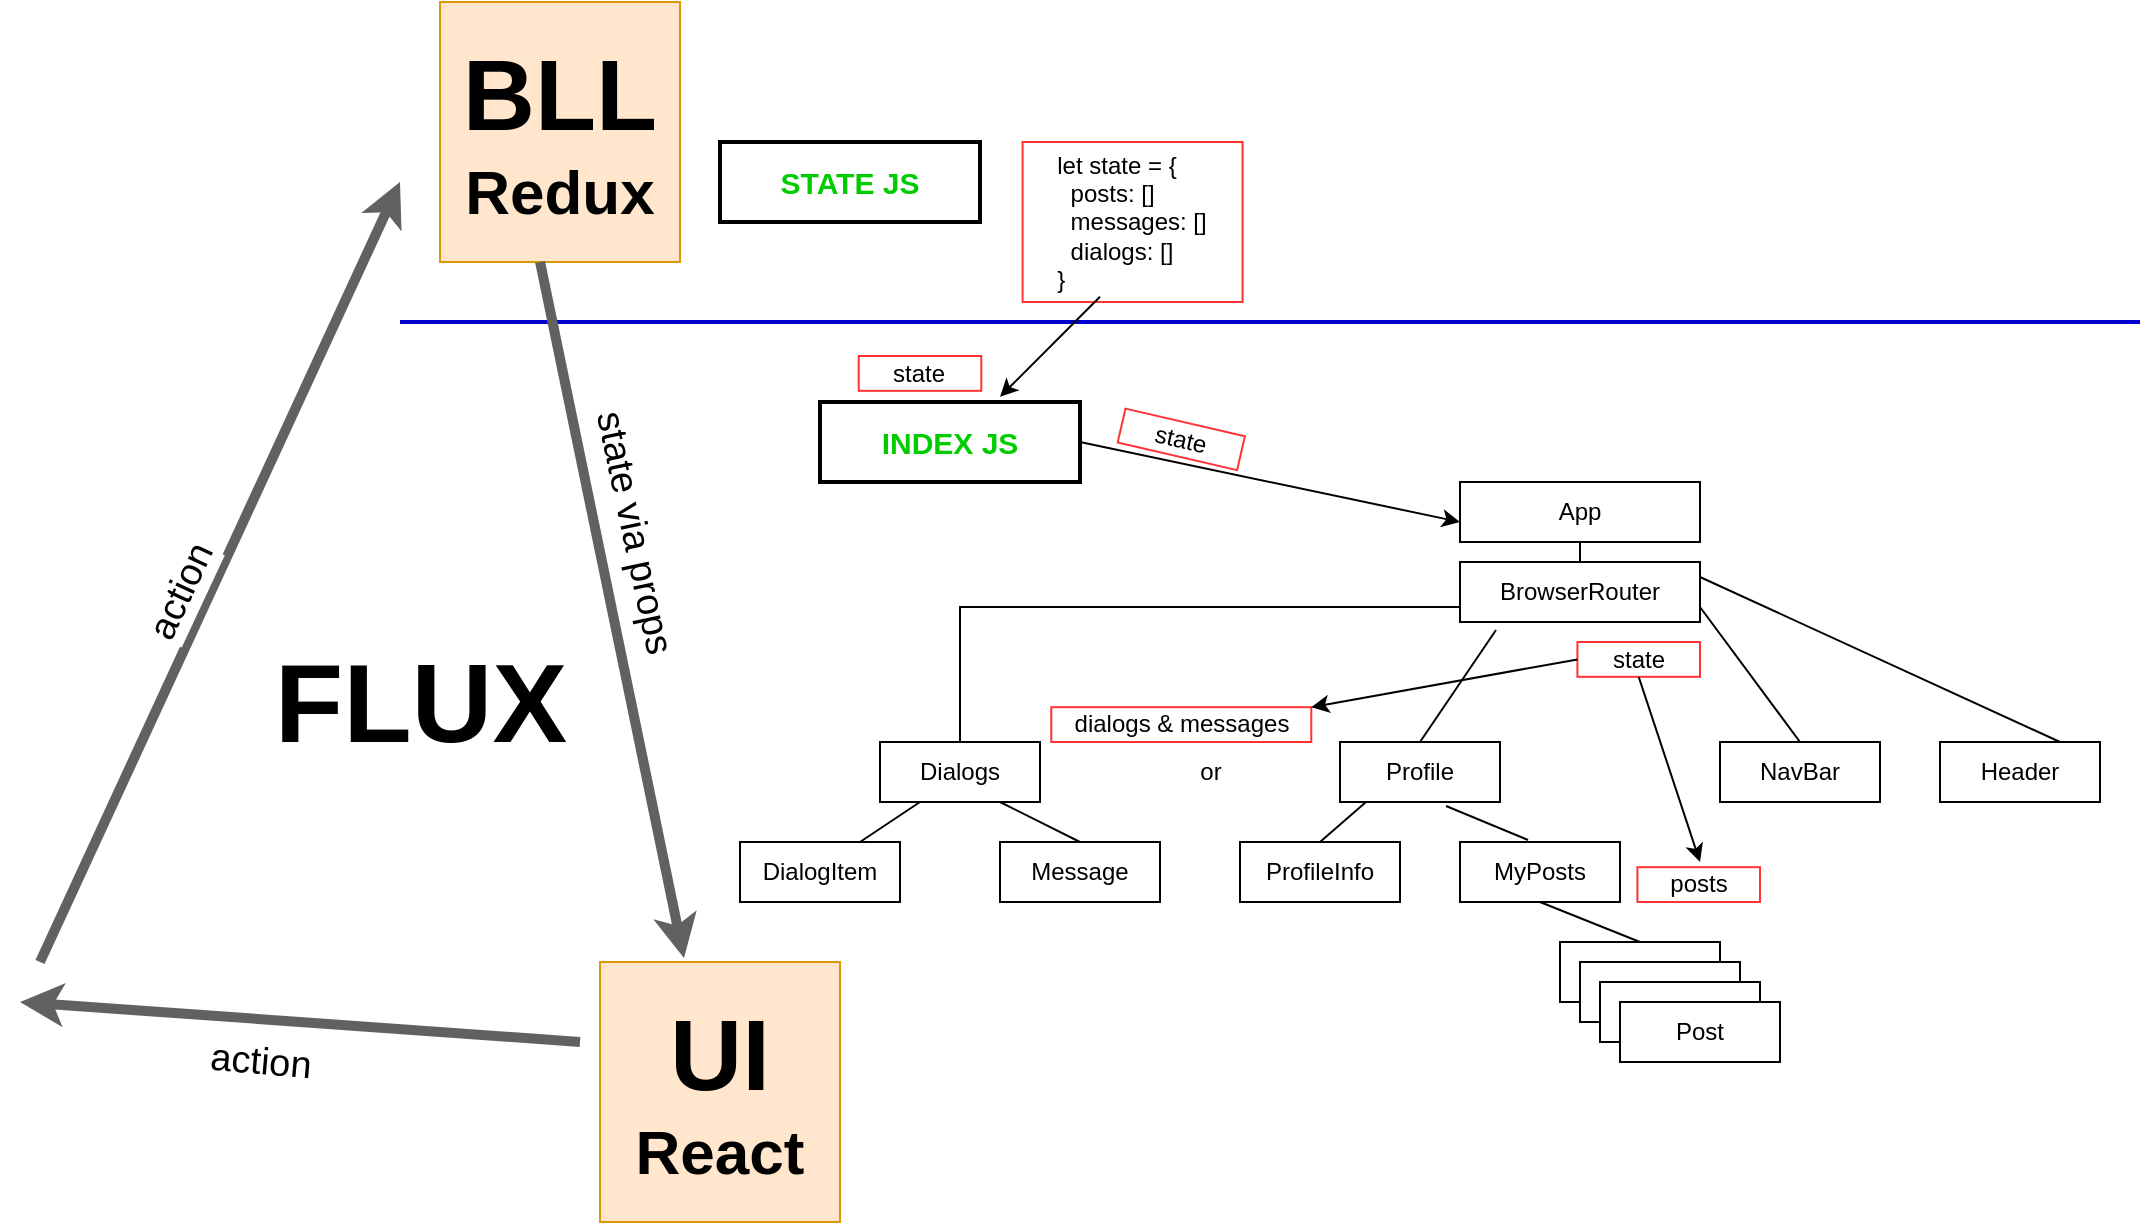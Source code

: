<mxfile version="14.6.13" type="device"><diagram id="uT8vxjSTpup7RtmeSLNX" name="Страница 1"><mxGraphModel dx="2932" dy="1396" grid="1" gridSize="10" guides="1" tooltips="1" connect="1" arrows="1" fold="1" page="0" pageScale="1" pageWidth="4681" pageHeight="3300" math="0" shadow="0"><root><mxCell id="0"/><mxCell id="1" parent="0"/><mxCell id="vPj38HdvLp9dn6eiRpRS-3" value="&lt;font color=&quot;#00cc00&quot; size=&quot;1&quot;&gt;&lt;b style=&quot;font-size: 15px&quot;&gt;INDEX JS&lt;/b&gt;&lt;/font&gt;" style="rounded=0;whiteSpace=wrap;html=1;strokeWidth=2;" parent="1" vertex="1"><mxGeometry x="-990" y="-550" width="130" height="40" as="geometry"/></mxCell><mxCell id="vPj38HdvLp9dn6eiRpRS-5" value="App" style="rounded=0;whiteSpace=wrap;html=1;" parent="1" vertex="1"><mxGeometry x="-670" y="-510" width="120" height="30" as="geometry"/></mxCell><mxCell id="vPj38HdvLp9dn6eiRpRS-6" value="BrowserRouter" style="rounded=0;whiteSpace=wrap;html=1;" parent="1" vertex="1"><mxGeometry x="-670" y="-470" width="120" height="30" as="geometry"/></mxCell><mxCell id="vPj38HdvLp9dn6eiRpRS-8" value="" style="endArrow=none;html=1;entryX=1;entryY=0.5;entryDx=0;entryDy=0;startArrow=classic;startFill=1;" parent="1" target="vPj38HdvLp9dn6eiRpRS-3" edge="1"><mxGeometry width="50" height="50" relative="1" as="geometry"><mxPoint x="-670" y="-490" as="sourcePoint"/><mxPoint x="-560" y="-530" as="targetPoint"/></mxGeometry></mxCell><mxCell id="vPj38HdvLp9dn6eiRpRS-10" value="Profile" style="rounded=0;whiteSpace=wrap;html=1;" parent="1" vertex="1"><mxGeometry x="-730" y="-380" width="80" height="30" as="geometry"/></mxCell><mxCell id="vPj38HdvLp9dn6eiRpRS-12" value="Dialogs" style="rounded=0;whiteSpace=wrap;html=1;" parent="1" vertex="1"><mxGeometry x="-960" y="-380" width="80" height="30" as="geometry"/></mxCell><mxCell id="vPj38HdvLp9dn6eiRpRS-13" value="or" style="text;html=1;align=center;verticalAlign=middle;resizable=0;points=[];autosize=1;strokeColor=none;" parent="1" vertex="1"><mxGeometry x="-810" y="-375" width="30" height="20" as="geometry"/></mxCell><mxCell id="vPj38HdvLp9dn6eiRpRS-14" value="" style="endArrow=none;html=1;exitX=0.5;exitY=0;exitDx=0;exitDy=0;entryX=0;entryY=0.75;entryDx=0;entryDy=0;edgeStyle=orthogonalEdgeStyle;rounded=0;" parent="1" source="vPj38HdvLp9dn6eiRpRS-12" target="vPj38HdvLp9dn6eiRpRS-6" edge="1"><mxGeometry width="50" height="50" relative="1" as="geometry"><mxPoint x="-720" y="-370" as="sourcePoint"/><mxPoint x="-670" y="-420" as="targetPoint"/></mxGeometry></mxCell><mxCell id="vPj38HdvLp9dn6eiRpRS-16" value="" style="endArrow=none;html=1;exitX=0.5;exitY=0;exitDx=0;exitDy=0;entryX=0.15;entryY=1.133;entryDx=0;entryDy=0;entryPerimeter=0;" parent="1" source="vPj38HdvLp9dn6eiRpRS-10" target="vPj38HdvLp9dn6eiRpRS-6" edge="1"><mxGeometry width="50" height="50" relative="1" as="geometry"><mxPoint x="-690" y="-350" as="sourcePoint"/><mxPoint x="-640" y="-400" as="targetPoint"/></mxGeometry></mxCell><mxCell id="vPj38HdvLp9dn6eiRpRS-17" value="DialogItem" style="rounded=0;whiteSpace=wrap;html=1;" parent="1" vertex="1"><mxGeometry x="-1030" y="-330" width="80" height="30" as="geometry"/></mxCell><mxCell id="vPj38HdvLp9dn6eiRpRS-18" value="Message" style="rounded=0;whiteSpace=wrap;html=1;" parent="1" vertex="1"><mxGeometry x="-900" y="-330" width="80" height="30" as="geometry"/></mxCell><mxCell id="vPj38HdvLp9dn6eiRpRS-19" value="ProfileInfo" style="rounded=0;whiteSpace=wrap;html=1;" parent="1" vertex="1"><mxGeometry x="-780" y="-330" width="80" height="30" as="geometry"/></mxCell><mxCell id="vPj38HdvLp9dn6eiRpRS-20" value="MyPosts" style="rounded=0;whiteSpace=wrap;html=1;" parent="1" vertex="1"><mxGeometry x="-670" y="-330" width="80" height="30" as="geometry"/></mxCell><mxCell id="vPj38HdvLp9dn6eiRpRS-23" value="" style="endArrow=none;html=1;exitX=0.25;exitY=1;exitDx=0;exitDy=0;entryX=0.75;entryY=0;entryDx=0;entryDy=0;" parent="1" source="vPj38HdvLp9dn6eiRpRS-12" target="vPj38HdvLp9dn6eiRpRS-17" edge="1"><mxGeometry width="50" height="50" relative="1" as="geometry"><mxPoint x="-830" y="-250" as="sourcePoint"/><mxPoint x="-780" y="-300" as="targetPoint"/></mxGeometry></mxCell><mxCell id="vPj38HdvLp9dn6eiRpRS-25" value="" style="endArrow=none;html=1;exitX=0.75;exitY=1;exitDx=0;exitDy=0;entryX=0.5;entryY=0;entryDx=0;entryDy=0;" parent="1" source="vPj38HdvLp9dn6eiRpRS-12" target="vPj38HdvLp9dn6eiRpRS-18" edge="1"><mxGeometry width="50" height="50" relative="1" as="geometry"><mxPoint x="-830" y="-250" as="sourcePoint"/><mxPoint x="-780" y="-300" as="targetPoint"/></mxGeometry></mxCell><mxCell id="vPj38HdvLp9dn6eiRpRS-26" value="" style="endArrow=none;html=1;exitX=0.5;exitY=0;exitDx=0;exitDy=0;" parent="1" source="vPj38HdvLp9dn6eiRpRS-19" edge="1"><mxGeometry width="50" height="50" relative="1" as="geometry"><mxPoint x="-830" y="-250" as="sourcePoint"/><mxPoint x="-717" y="-350" as="targetPoint"/></mxGeometry></mxCell><mxCell id="vPj38HdvLp9dn6eiRpRS-27" value="" style="endArrow=none;html=1;entryX=0.663;entryY=1.067;entryDx=0;entryDy=0;entryPerimeter=0;exitX=0.425;exitY=-0.033;exitDx=0;exitDy=0;exitPerimeter=0;" parent="1" source="vPj38HdvLp9dn6eiRpRS-20" target="vPj38HdvLp9dn6eiRpRS-10" edge="1"><mxGeometry width="50" height="50" relative="1" as="geometry"><mxPoint x="-830" y="-250" as="sourcePoint"/><mxPoint x="-780" y="-300" as="targetPoint"/></mxGeometry></mxCell><mxCell id="vPj38HdvLp9dn6eiRpRS-28" value="" style="rounded=0;whiteSpace=wrap;html=1;" parent="1" vertex="1"><mxGeometry x="-620" y="-280" width="80" height="30" as="geometry"/></mxCell><mxCell id="vPj38HdvLp9dn6eiRpRS-29" value="" style="rounded=0;whiteSpace=wrap;html=1;" parent="1" vertex="1"><mxGeometry x="-610" y="-270" width="80" height="30" as="geometry"/></mxCell><mxCell id="vPj38HdvLp9dn6eiRpRS-30" value="" style="rounded=0;whiteSpace=wrap;html=1;" parent="1" vertex="1"><mxGeometry x="-600" y="-260" width="80" height="30" as="geometry"/></mxCell><mxCell id="vPj38HdvLp9dn6eiRpRS-31" value="Post" style="rounded=0;whiteSpace=wrap;html=1;" parent="1" vertex="1"><mxGeometry x="-590" y="-250" width="80" height="30" as="geometry"/></mxCell><mxCell id="vPj38HdvLp9dn6eiRpRS-32" value="" style="endArrow=none;html=1;exitX=0.5;exitY=0;exitDx=0;exitDy=0;" parent="1" source="vPj38HdvLp9dn6eiRpRS-28" edge="1"><mxGeometry width="50" height="50" relative="1" as="geometry"><mxPoint x="-610" y="-250" as="sourcePoint"/><mxPoint x="-630" y="-300" as="targetPoint"/></mxGeometry></mxCell><mxCell id="vPj38HdvLp9dn6eiRpRS-33" value="NavBar" style="rounded=0;whiteSpace=wrap;html=1;" parent="1" vertex="1"><mxGeometry x="-540" y="-380" width="80" height="30" as="geometry"/></mxCell><mxCell id="vPj38HdvLp9dn6eiRpRS-34" value="Header" style="rounded=0;whiteSpace=wrap;html=1;" parent="1" vertex="1"><mxGeometry x="-430" y="-380" width="80" height="30" as="geometry"/></mxCell><mxCell id="vPj38HdvLp9dn6eiRpRS-35" value="" style="endArrow=none;html=1;entryX=1;entryY=0.25;entryDx=0;entryDy=0;exitX=0.75;exitY=0;exitDx=0;exitDy=0;" parent="1" source="vPj38HdvLp9dn6eiRpRS-34" target="vPj38HdvLp9dn6eiRpRS-6" edge="1"><mxGeometry width="50" height="50" relative="1" as="geometry"><mxPoint x="-500" y="-250" as="sourcePoint"/><mxPoint x="-450" y="-300" as="targetPoint"/></mxGeometry></mxCell><mxCell id="vPj38HdvLp9dn6eiRpRS-36" value="" style="endArrow=none;html=1;entryX=1;entryY=0.75;entryDx=0;entryDy=0;exitX=0.5;exitY=0;exitDx=0;exitDy=0;" parent="1" source="vPj38HdvLp9dn6eiRpRS-33" target="vPj38HdvLp9dn6eiRpRS-6" edge="1"><mxGeometry width="50" height="50" relative="1" as="geometry"><mxPoint x="-500" y="-250" as="sourcePoint"/><mxPoint x="-450" y="-300" as="targetPoint"/></mxGeometry></mxCell><mxCell id="DPKJeCtJKeartTdABoX8-1" value="state" style="rounded=0;whiteSpace=wrap;html=1;fillColor=#FFFFFF;strokeColor=#FF3333;rotation=13;" parent="1" vertex="1"><mxGeometry x="-840" y="-540" width="61.29" height="17.41" as="geometry"/></mxCell><mxCell id="DPKJeCtJKeartTdABoX8-4" value="" style="endArrow=none;html=1;strokeColor=#0000CC;strokeWidth=2;" parent="1" edge="1"><mxGeometry width="50" height="50" relative="1" as="geometry"><mxPoint x="-1200" y="-590" as="sourcePoint"/><mxPoint x="-330" y="-590" as="targetPoint"/></mxGeometry></mxCell><mxCell id="DPKJeCtJKeartTdABoX8-5" value="&lt;font&gt;&lt;b&gt;&lt;font style=&quot;font-size: 50px&quot;&gt;BLL&lt;/font&gt;&lt;br&gt;&lt;span style=&quot;font-size: 31px&quot;&gt;Redux&lt;/span&gt;&lt;/b&gt;&lt;/font&gt;" style="rounded=0;whiteSpace=wrap;html=1;strokeColor=#d79b00;fillColor=#ffe6cc;" parent="1" vertex="1"><mxGeometry x="-1180" y="-750" width="120" height="130" as="geometry"/></mxCell><mxCell id="DPKJeCtJKeartTdABoX8-6" value="&lt;b&gt;&lt;font style=&quot;font-size: 50px&quot;&gt;UI&lt;/font&gt;&lt;br&gt;&lt;span style=&quot;font-size: 31px&quot;&gt;React&lt;/span&gt;&lt;/b&gt;" style="rounded=0;whiteSpace=wrap;html=1;strokeColor=#d79b00;fillColor=#ffe6cc;" parent="1" vertex="1"><mxGeometry x="-1100" y="-270" width="120" height="130" as="geometry"/></mxCell><mxCell id="DPKJeCtJKeartTdABoX8-7" value="" style="endArrow=classic;html=1;exitX=0.417;exitY=1;exitDx=0;exitDy=0;exitPerimeter=0;entryX=0.35;entryY=-0.015;entryDx=0;entryDy=0;strokeWidth=5;strokeColor=#616161;entryPerimeter=0;" parent="1" source="DPKJeCtJKeartTdABoX8-5" target="DPKJeCtJKeartTdABoX8-6" edge="1"><mxGeometry width="50" height="50" relative="1" as="geometry"><mxPoint x="-690" y="-270" as="sourcePoint"/><mxPoint x="-640" y="-320" as="targetPoint"/></mxGeometry></mxCell><mxCell id="DPKJeCtJKeartTdABoX8-8" value="&lt;font color=&quot;#00cc00&quot; size=&quot;1&quot;&gt;&lt;b style=&quot;font-size: 15px&quot;&gt;STATE JS&lt;/b&gt;&lt;/font&gt;" style="rounded=0;whiteSpace=wrap;html=1;strokeWidth=2;" parent="1" vertex="1"><mxGeometry x="-1040" y="-680" width="130" height="40" as="geometry"/></mxCell><mxCell id="DPKJeCtJKeartTdABoX8-10" value="&lt;div style=&quot;text-align: left&quot;&gt;&lt;span&gt;let state = {&lt;/span&gt;&lt;/div&gt;&lt;div style=&quot;text-align: left&quot;&gt;&lt;span&gt;&amp;nbsp; posts: []&lt;/span&gt;&lt;/div&gt;&lt;div style=&quot;text-align: left&quot;&gt;&lt;span&gt;&amp;nbsp; messages: []&lt;/span&gt;&lt;/div&gt;&lt;div style=&quot;text-align: left&quot;&gt;&lt;span&gt;&amp;nbsp; dialogs: []&lt;/span&gt;&lt;/div&gt;&lt;div style=&quot;text-align: left&quot;&gt;&lt;span&gt;}&lt;/span&gt;&lt;/div&gt;" style="rounded=0;whiteSpace=wrap;html=1;fillColor=#FFFFFF;strokeColor=#FF3333;rotation=0;" parent="1" vertex="1"><mxGeometry x="-888.71" y="-680" width="110" height="80" as="geometry"/></mxCell><mxCell id="DPKJeCtJKeartTdABoX8-16" value="state" style="rounded=0;whiteSpace=wrap;html=1;fillColor=#FFFFFF;strokeColor=#FF3333;rotation=0;" parent="1" vertex="1"><mxGeometry x="-970.64" y="-573" width="61.29" height="17.41" as="geometry"/></mxCell><mxCell id="DPKJeCtJKeartTdABoX8-17" value="" style="endArrow=classic;html=1;strokeColor=#000000;strokeWidth=1;" parent="1" edge="1"><mxGeometry width="50" height="50" relative="1" as="geometry"><mxPoint x="-850" y="-602.59" as="sourcePoint"/><mxPoint x="-900" y="-552.59" as="targetPoint"/></mxGeometry></mxCell><mxCell id="DPKJeCtJKeartTdABoX8-18" value="state" style="rounded=0;whiteSpace=wrap;html=1;fillColor=#FFFFFF;strokeColor=#FF3333;rotation=0;" parent="1" vertex="1"><mxGeometry x="-611.29" y="-430" width="61.29" height="17.41" as="geometry"/></mxCell><mxCell id="DPKJeCtJKeartTdABoX8-19" value="posts" style="rounded=0;whiteSpace=wrap;html=1;fillColor=#FFFFFF;strokeColor=#FF3333;rotation=0;" parent="1" vertex="1"><mxGeometry x="-581.29" y="-317.41" width="61.29" height="17.41" as="geometry"/></mxCell><mxCell id="DPKJeCtJKeartTdABoX8-20" value="dialogs &amp;amp; messages" style="rounded=0;whiteSpace=wrap;html=1;fillColor=#FFFFFF;strokeColor=#FF3333;rotation=0;glass=0;" parent="1" vertex="1"><mxGeometry x="-874.36" y="-397.41" width="130" height="17.41" as="geometry"/></mxCell><mxCell id="DPKJeCtJKeartTdABoX8-22" value="" style="endArrow=none;html=1;strokeColor=#000000;strokeWidth=1;entryX=0.5;entryY=1;entryDx=0;entryDy=0;exitX=0.5;exitY=0;exitDx=0;exitDy=0;" parent="1" source="vPj38HdvLp9dn6eiRpRS-6" target="vPj38HdvLp9dn6eiRpRS-5" edge="1"><mxGeometry width="50" height="50" relative="1" as="geometry"><mxPoint x="-770" y="-400" as="sourcePoint"/><mxPoint x="-720" y="-450" as="targetPoint"/></mxGeometry></mxCell><mxCell id="DPKJeCtJKeartTdABoX8-24" value="" style="endArrow=classic;html=1;strokeColor=#000000;strokeWidth=1;entryX=1;entryY=0;entryDx=0;entryDy=0;exitX=0;exitY=0.5;exitDx=0;exitDy=0;" parent="1" source="DPKJeCtJKeartTdABoX8-18" target="DPKJeCtJKeartTdABoX8-20" edge="1"><mxGeometry width="50" height="50" relative="1" as="geometry"><mxPoint x="-720" y="-460" as="sourcePoint"/><mxPoint x="-770" y="-410" as="targetPoint"/></mxGeometry></mxCell><mxCell id="DPKJeCtJKeartTdABoX8-26" value="" style="endArrow=classic;html=1;strokeColor=#000000;strokeWidth=1;exitX=0.5;exitY=1;exitDx=0;exitDy=0;" parent="1" source="DPKJeCtJKeartTdABoX8-18" edge="1"><mxGeometry width="50" height="50" relative="1" as="geometry"><mxPoint x="-770" y="-410" as="sourcePoint"/><mxPoint x="-550" y="-320" as="targetPoint"/></mxGeometry></mxCell><mxCell id="DPKJeCtJKeartTdABoX8-27" value="" style="endArrow=classic;html=1;strokeWidth=5;strokeColor=#616161;" parent="1" edge="1"><mxGeometry width="50" height="50" relative="1" as="geometry"><mxPoint x="-1110" y="-230" as="sourcePoint"/><mxPoint x="-1390" y="-250" as="targetPoint"/></mxGeometry></mxCell><mxCell id="DPKJeCtJKeartTdABoX8-28" value="" style="endArrow=classic;html=1;strokeWidth=5;strokeColor=#616161;" parent="1" edge="1"><mxGeometry width="50" height="50" relative="1" as="geometry"><mxPoint x="-1380" y="-270" as="sourcePoint"/><mxPoint x="-1200" y="-660" as="targetPoint"/></mxGeometry></mxCell><mxCell id="DPKJeCtJKeartTdABoX8-30" value="action" style="edgeLabel;html=1;align=center;verticalAlign=middle;resizable=0;points=[];rotation=-65;fontSize=19;" parent="DPKJeCtJKeartTdABoX8-28" vertex="1" connectable="0"><mxGeometry x="-0.1" y="-1" relative="1" as="geometry"><mxPoint x="-12" y="-10" as="offset"/></mxGeometry></mxCell><mxCell id="DPKJeCtJKeartTdABoX8-31" value="action" style="edgeLabel;html=1;align=center;verticalAlign=middle;resizable=0;points=[];rotation=5;fontSize=19;" parent="DPKJeCtJKeartTdABoX8-28" vertex="1" connectable="0"><mxGeometry x="-0.1" y="-1" relative="1" as="geometry"><mxPoint x="28" y="225" as="offset"/></mxGeometry></mxCell><mxCell id="DPKJeCtJKeartTdABoX8-32" value="state via&amp;nbsp;props" style="text;html=1;align=center;verticalAlign=middle;resizable=0;points=[];autosize=1;strokeColor=none;fontSize=19;rotation=78;" parent="1" vertex="1"><mxGeometry x="-1153" y="-500" width="140" height="30" as="geometry"/></mxCell><mxCell id="DPKJeCtJKeartTdABoX8-33" value="&lt;font style=&quot;font-size: 56px&quot;&gt;&lt;b&gt;FLUX&lt;/b&gt;&lt;/font&gt;" style="text;html=1;align=center;verticalAlign=middle;resizable=0;points=[];autosize=1;strokeColor=none;fontSize=19;" parent="1" vertex="1"><mxGeometry x="-1270" y="-420" width="160" height="40" as="geometry"/></mxCell></root></mxGraphModel></diagram></mxfile>
